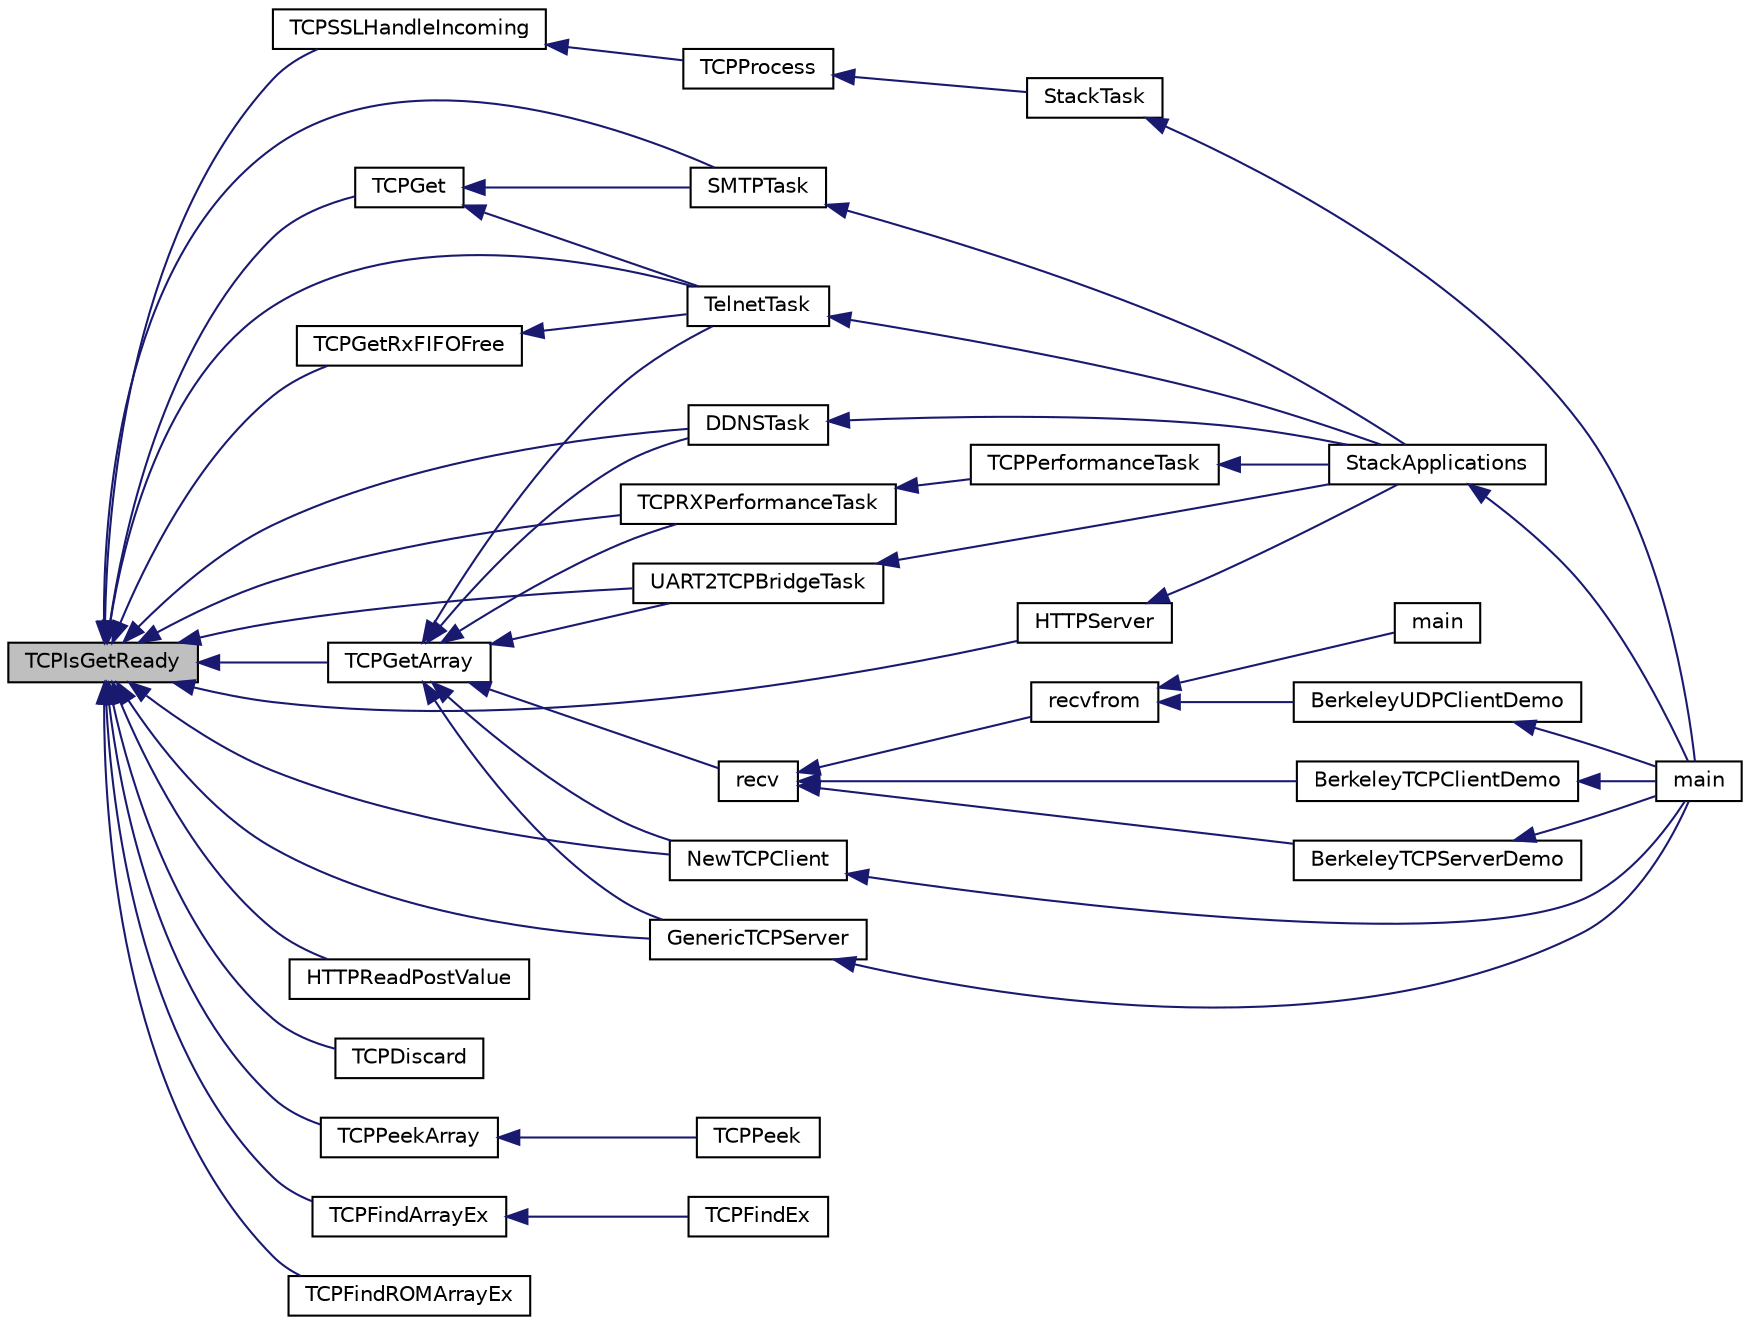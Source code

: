 digraph "TCPIsGetReady"
{
  edge [fontname="Helvetica",fontsize="10",labelfontname="Helvetica",labelfontsize="10"];
  node [fontname="Helvetica",fontsize="10",shape=record];
  rankdir="LR";
  Node1 [label="TCPIsGetReady",height=0.2,width=0.4,color="black", fillcolor="grey75", style="filled", fontcolor="black"];
  Node1 -> Node2 [dir="back",color="midnightblue",fontsize="10",style="solid",fontname="Helvetica"];
  Node2 [label="DDNSTask",height=0.2,width=0.4,color="black", fillcolor="white", style="filled",URL="$_dyn_d_n_s_8c.html#adf26d41fe8bb0f642696bf5d301360c1"];
  Node2 -> Node3 [dir="back",color="midnightblue",fontsize="10",style="solid",fontname="Helvetica"];
  Node3 [label="StackApplications",height=0.2,width=0.4,color="black", fillcolor="white", style="filled",URL="$_stack_tsk_8c.html#a7f8ff33bea9e052705b0a80d2dfcf399"];
  Node3 -> Node4 [dir="back",color="midnightblue",fontsize="10",style="solid",fontname="Helvetica"];
  Node4 [label="main",height=0.2,width=0.4,color="black", fillcolor="white", style="filled",URL="$_main_demo_8c.html#a6288eba0f8e8ad3ab1544ad731eb7667"];
  Node1 -> Node5 [dir="back",color="midnightblue",fontsize="10",style="solid",fontname="Helvetica"];
  Node5 [label="HTTPServer",height=0.2,width=0.4,color="black", fillcolor="white", style="filled",URL="$_h_t_t_p2_8c.html#ab189937b063ba1fac1d6ad56d36d2d10"];
  Node5 -> Node3 [dir="back",color="midnightblue",fontsize="10",style="solid",fontname="Helvetica"];
  Node1 -> Node6 [dir="back",color="midnightblue",fontsize="10",style="solid",fontname="Helvetica"];
  Node6 [label="HTTPReadPostValue",height=0.2,width=0.4,color="black", fillcolor="white", style="filled",URL="$_h_t_t_p2_8c.html#a849ff3df6bf685605cbb2260d6c7f440"];
  Node1 -> Node7 [dir="back",color="midnightblue",fontsize="10",style="solid",fontname="Helvetica"];
  Node7 [label="SMTPTask",height=0.2,width=0.4,color="black", fillcolor="white", style="filled",URL="$_s_m_t_p_8c.html#abe31fb54926d321252beb819defb0afb"];
  Node7 -> Node3 [dir="back",color="midnightblue",fontsize="10",style="solid",fontname="Helvetica"];
  Node1 -> Node8 [dir="back",color="midnightblue",fontsize="10",style="solid",fontname="Helvetica"];
  Node8 [label="TCPDiscard",height=0.2,width=0.4,color="black", fillcolor="white", style="filled",URL="$_t_c_p_8c.html#a3aab79449aba751f5d05914000b1839d"];
  Node1 -> Node9 [dir="back",color="midnightblue",fontsize="10",style="solid",fontname="Helvetica"];
  Node9 [label="TCPGet",height=0.2,width=0.4,color="black", fillcolor="white", style="filled",URL="$_t_c_p_8c.html#a6a2c177c65bf1d1a9df118ba3c927088"];
  Node9 -> Node7 [dir="back",color="midnightblue",fontsize="10",style="solid",fontname="Helvetica"];
  Node9 -> Node10 [dir="back",color="midnightblue",fontsize="10",style="solid",fontname="Helvetica"];
  Node10 [label="TelnetTask",height=0.2,width=0.4,color="black", fillcolor="white", style="filled",URL="$_telnet_8c.html#a8fed07ba13983e8dfc2a83d3978b41a4"];
  Node10 -> Node3 [dir="back",color="midnightblue",fontsize="10",style="solid",fontname="Helvetica"];
  Node1 -> Node11 [dir="back",color="midnightblue",fontsize="10",style="solid",fontname="Helvetica"];
  Node11 [label="TCPGetArray",height=0.2,width=0.4,color="black", fillcolor="white", style="filled",URL="$_t_c_p_8c.html#a35804e9713650251b6e4cb75909e2480"];
  Node11 -> Node12 [dir="back",color="midnightblue",fontsize="10",style="solid",fontname="Helvetica"];
  Node12 [label="recv",height=0.2,width=0.4,color="black", fillcolor="white", style="filled",URL="$_berkeley_a_p_i_8c.html#a554ce7ef429f34cc322dff78061d60ab"];
  Node12 -> Node13 [dir="back",color="midnightblue",fontsize="10",style="solid",fontname="Helvetica"];
  Node13 [label="recvfrom",height=0.2,width=0.4,color="black", fillcolor="white", style="filled",URL="$_berkeley_a_p_i_8c.html#a74916359322194f9857034fb2750a427"];
  Node13 -> Node14 [dir="back",color="midnightblue",fontsize="10",style="solid",fontname="Helvetica"];
  Node14 [label="main",height=0.2,width=0.4,color="black", fillcolor="white", style="filled",URL="$_m_c_h_p_detect_8cpp.html#a0ddf1224851353fc92bfbff6f499fa97"];
  Node13 -> Node15 [dir="back",color="midnightblue",fontsize="10",style="solid",fontname="Helvetica"];
  Node15 [label="BerkeleyUDPClientDemo",height=0.2,width=0.4,color="black", fillcolor="white", style="filled",URL="$_main_demo_8h.html#a59c55454b90169edc8f242abbc6c815b"];
  Node15 -> Node4 [dir="back",color="midnightblue",fontsize="10",style="solid",fontname="Helvetica"];
  Node12 -> Node16 [dir="back",color="midnightblue",fontsize="10",style="solid",fontname="Helvetica"];
  Node16 [label="BerkeleyTCPClientDemo",height=0.2,width=0.4,color="black", fillcolor="white", style="filled",URL="$_main_demo_8h.html#a2f47eed84b265359778d4d1c3a47f322"];
  Node16 -> Node4 [dir="back",color="midnightblue",fontsize="10",style="solid",fontname="Helvetica"];
  Node12 -> Node17 [dir="back",color="midnightblue",fontsize="10",style="solid",fontname="Helvetica"];
  Node17 [label="BerkeleyTCPServerDemo",height=0.2,width=0.4,color="black", fillcolor="white", style="filled",URL="$_main_demo_8h.html#a85ecc0787bf291b36e4aa7bff6b39157"];
  Node17 -> Node4 [dir="back",color="midnightblue",fontsize="10",style="solid",fontname="Helvetica"];
  Node11 -> Node2 [dir="back",color="midnightblue",fontsize="10",style="solid",fontname="Helvetica"];
  Node11 -> Node18 [dir="back",color="midnightblue",fontsize="10",style="solid",fontname="Helvetica"];
  Node18 [label="TCPRXPerformanceTask",height=0.2,width=0.4,color="black", fillcolor="white", style="filled",URL="$_t_c_p_performance_test_8c.html#a93a3272145074a485eef01a045924b5f"];
  Node18 -> Node19 [dir="back",color="midnightblue",fontsize="10",style="solid",fontname="Helvetica"];
  Node19 [label="TCPPerformanceTask",height=0.2,width=0.4,color="black", fillcolor="white", style="filled",URL="$_t_c_p_performance_test_8c.html#aa47216a6f8fce14cb21d13785d8caa25"];
  Node19 -> Node3 [dir="back",color="midnightblue",fontsize="10",style="solid",fontname="Helvetica"];
  Node11 -> Node10 [dir="back",color="midnightblue",fontsize="10",style="solid",fontname="Helvetica"];
  Node11 -> Node20 [dir="back",color="midnightblue",fontsize="10",style="solid",fontname="Helvetica"];
  Node20 [label="UART2TCPBridgeTask",height=0.2,width=0.4,color="black", fillcolor="white", style="filled",URL="$_u_a_r_t2_t_c_p_bridge_8c.html#a255a7bd500ac66ae2c623fad85456c75"];
  Node20 -> Node3 [dir="back",color="midnightblue",fontsize="10",style="solid",fontname="Helvetica"];
  Node11 -> Node21 [dir="back",color="midnightblue",fontsize="10",style="solid",fontname="Helvetica"];
  Node21 [label="NewTCPClient",height=0.2,width=0.4,color="black", fillcolor="white", style="filled",URL="$_main_demo_8c.html#ab7d4a26647c648da4ee61bc23f508eba"];
  Node21 -> Node4 [dir="back",color="midnightblue",fontsize="10",style="solid",fontname="Helvetica"];
  Node11 -> Node22 [dir="back",color="midnightblue",fontsize="10",style="solid",fontname="Helvetica"];
  Node22 [label="GenericTCPServer",height=0.2,width=0.4,color="black", fillcolor="white", style="filled",URL="$_main_demo_8h.html#a6ba6541eab0d6e2839e8d67452e3ed4e"];
  Node22 -> Node4 [dir="back",color="midnightblue",fontsize="10",style="solid",fontname="Helvetica"];
  Node1 -> Node23 [dir="back",color="midnightblue",fontsize="10",style="solid",fontname="Helvetica"];
  Node23 [label="TCPGetRxFIFOFree",height=0.2,width=0.4,color="black", fillcolor="white", style="filled",URL="$_t_c_p_8c.html#acf33433ffb49f799001e2c1ccd9494c6"];
  Node23 -> Node10 [dir="back",color="midnightblue",fontsize="10",style="solid",fontname="Helvetica"];
  Node1 -> Node24 [dir="back",color="midnightblue",fontsize="10",style="solid",fontname="Helvetica"];
  Node24 [label="TCPPeekArray",height=0.2,width=0.4,color="black", fillcolor="white", style="filled",URL="$_t_c_p_8c.html#ac2c356648731743c25b7588ac42f1216"];
  Node24 -> Node25 [dir="back",color="midnightblue",fontsize="10",style="solid",fontname="Helvetica"];
  Node25 [label="TCPPeek",height=0.2,width=0.4,color="black", fillcolor="white", style="filled",URL="$_t_c_p_8c.html#ace70c5eb1360822faadaab5d0431ec13"];
  Node1 -> Node26 [dir="back",color="midnightblue",fontsize="10",style="solid",fontname="Helvetica"];
  Node26 [label="TCPFindArrayEx",height=0.2,width=0.4,color="black", fillcolor="white", style="filled",URL="$_t_c_p_8c.html#a35d3a823f8212fdb4ee305fb6dfe16f8"];
  Node26 -> Node27 [dir="back",color="midnightblue",fontsize="10",style="solid",fontname="Helvetica"];
  Node27 [label="TCPFindEx",height=0.2,width=0.4,color="black", fillcolor="white", style="filled",URL="$_t_c_p_8c.html#ac84010ab6fad0a3b379eb2c9c668f9b7"];
  Node1 -> Node28 [dir="back",color="midnightblue",fontsize="10",style="solid",fontname="Helvetica"];
  Node28 [label="TCPFindROMArrayEx",height=0.2,width=0.4,color="black", fillcolor="white", style="filled",URL="$_t_c_p_8c.html#aee8c85c7e0542f41d000d4f6f59f4641"];
  Node1 -> Node29 [dir="back",color="midnightblue",fontsize="10",style="solid",fontname="Helvetica"];
  Node29 [label="TCPSSLHandleIncoming",height=0.2,width=0.4,color="black", fillcolor="white", style="filled",URL="$_t_c_p_8c.html#ad03097c0020aa6abe8446835dde60c9a"];
  Node29 -> Node30 [dir="back",color="midnightblue",fontsize="10",style="solid",fontname="Helvetica"];
  Node30 [label="TCPProcess",height=0.2,width=0.4,color="black", fillcolor="white", style="filled",URL="$_t_c_p_8c.html#a1fa693b8370b2bb1f10823881a95612c"];
  Node30 -> Node31 [dir="back",color="midnightblue",fontsize="10",style="solid",fontname="Helvetica"];
  Node31 [label="StackTask",height=0.2,width=0.4,color="black", fillcolor="white", style="filled",URL="$_stack_tsk_8c.html#af08da4d2f3df4dd4c1779b43c118c88f"];
  Node31 -> Node4 [dir="back",color="midnightblue",fontsize="10",style="solid",fontname="Helvetica"];
  Node1 -> Node18 [dir="back",color="midnightblue",fontsize="10",style="solid",fontname="Helvetica"];
  Node1 -> Node10 [dir="back",color="midnightblue",fontsize="10",style="solid",fontname="Helvetica"];
  Node1 -> Node20 [dir="back",color="midnightblue",fontsize="10",style="solid",fontname="Helvetica"];
  Node1 -> Node21 [dir="back",color="midnightblue",fontsize="10",style="solid",fontname="Helvetica"];
  Node1 -> Node22 [dir="back",color="midnightblue",fontsize="10",style="solid",fontname="Helvetica"];
}
